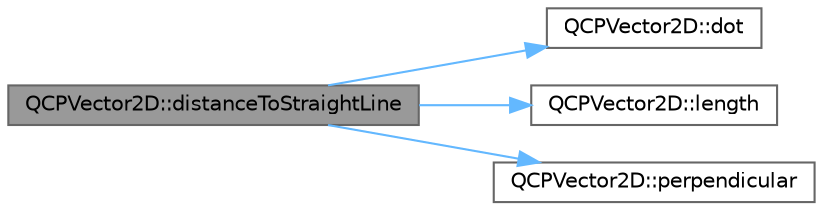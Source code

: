 digraph "QCPVector2D::distanceToStraightLine"
{
 // LATEX_PDF_SIZE
  bgcolor="transparent";
  edge [fontname=Helvetica,fontsize=10,labelfontname=Helvetica,labelfontsize=10];
  node [fontname=Helvetica,fontsize=10,shape=box,height=0.2,width=0.4];
  rankdir="LR";
  Node1 [label="QCPVector2D::distanceToStraightLine",height=0.2,width=0.4,color="gray40", fillcolor="grey60", style="filled", fontcolor="black",tooltip=" "];
  Node1 -> Node2 [color="steelblue1",style="solid"];
  Node2 [label="QCPVector2D::dot",height=0.2,width=0.4,color="grey40", fillcolor="white", style="filled",URL="$class_q_c_p_vector2_d.html#a39f8d28db7dbffcca6aa63a1f1f6e176",tooltip=" "];
  Node1 -> Node3 [color="steelblue1",style="solid"];
  Node3 [label="QCPVector2D::length",height=0.2,width=0.4,color="grey40", fillcolor="white", style="filled",URL="$class_q_c_p_vector2_d.html#a10adb5ab031fe94f0b64a3c5aefb552e",tooltip=" "];
  Node1 -> Node4 [color="steelblue1",style="solid"];
  Node4 [label="QCPVector2D::perpendicular",height=0.2,width=0.4,color="grey40", fillcolor="white", style="filled",URL="$class_q_c_p_vector2_d.html#a0e08d09f9027784237e302e32290b001",tooltip=" "];
}
